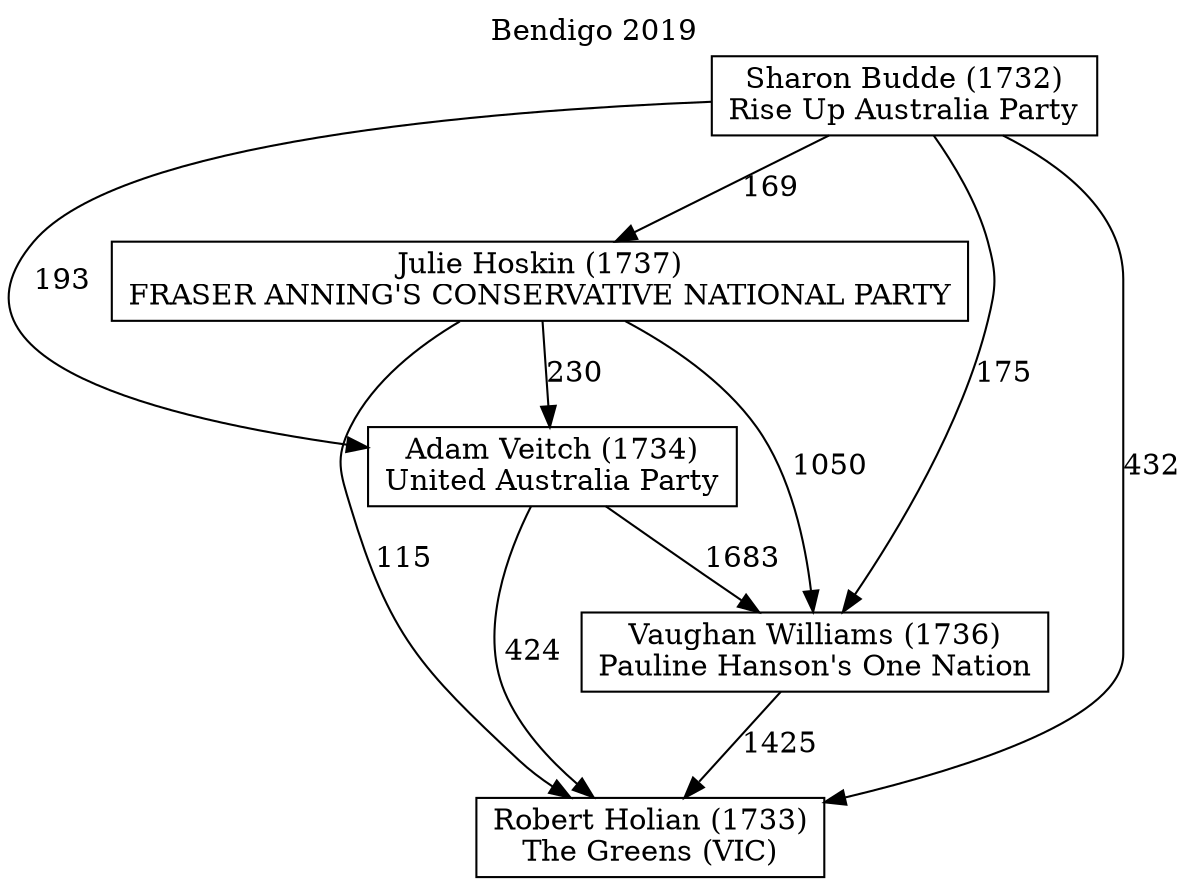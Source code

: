 // House preference flow
digraph "Robert Holian (1733)_Bendigo_2019" {
	graph [label="Bendigo 2019" labelloc=t mclimit=10]
	node [shape=box]
	"Robert Holian (1733)" [label="Robert Holian (1733)
The Greens (VIC)"]
	"Vaughan Williams (1736)" [label="Vaughan Williams (1736)
Pauline Hanson's One Nation"]
	"Adam Veitch (1734)" [label="Adam Veitch (1734)
United Australia Party"]
	"Julie Hoskin (1737)" [label="Julie Hoskin (1737)
FRASER ANNING'S CONSERVATIVE NATIONAL PARTY"]
	"Sharon Budde (1732)" [label="Sharon Budde (1732)
Rise Up Australia Party"]
	"Robert Holian (1733)" [label="Robert Holian (1733)
The Greens (VIC)"]
	"Adam Veitch (1734)" [label="Adam Veitch (1734)
United Australia Party"]
	"Julie Hoskin (1737)" [label="Julie Hoskin (1737)
FRASER ANNING'S CONSERVATIVE NATIONAL PARTY"]
	"Sharon Budde (1732)" [label="Sharon Budde (1732)
Rise Up Australia Party"]
	"Robert Holian (1733)" [label="Robert Holian (1733)
The Greens (VIC)"]
	"Julie Hoskin (1737)" [label="Julie Hoskin (1737)
FRASER ANNING'S CONSERVATIVE NATIONAL PARTY"]
	"Sharon Budde (1732)" [label="Sharon Budde (1732)
Rise Up Australia Party"]
	"Robert Holian (1733)" [label="Robert Holian (1733)
The Greens (VIC)"]
	"Sharon Budde (1732)" [label="Sharon Budde (1732)
Rise Up Australia Party"]
	"Sharon Budde (1732)" [label="Sharon Budde (1732)
Rise Up Australia Party"]
	"Julie Hoskin (1737)" [label="Julie Hoskin (1737)
FRASER ANNING'S CONSERVATIVE NATIONAL PARTY"]
	"Sharon Budde (1732)" [label="Sharon Budde (1732)
Rise Up Australia Party"]
	"Sharon Budde (1732)" [label="Sharon Budde (1732)
Rise Up Australia Party"]
	"Adam Veitch (1734)" [label="Adam Veitch (1734)
United Australia Party"]
	"Julie Hoskin (1737)" [label="Julie Hoskin (1737)
FRASER ANNING'S CONSERVATIVE NATIONAL PARTY"]
	"Sharon Budde (1732)" [label="Sharon Budde (1732)
Rise Up Australia Party"]
	"Adam Veitch (1734)" [label="Adam Veitch (1734)
United Australia Party"]
	"Sharon Budde (1732)" [label="Sharon Budde (1732)
Rise Up Australia Party"]
	"Sharon Budde (1732)" [label="Sharon Budde (1732)
Rise Up Australia Party"]
	"Julie Hoskin (1737)" [label="Julie Hoskin (1737)
FRASER ANNING'S CONSERVATIVE NATIONAL PARTY"]
	"Sharon Budde (1732)" [label="Sharon Budde (1732)
Rise Up Australia Party"]
	"Sharon Budde (1732)" [label="Sharon Budde (1732)
Rise Up Australia Party"]
	"Vaughan Williams (1736)" [label="Vaughan Williams (1736)
Pauline Hanson's One Nation"]
	"Adam Veitch (1734)" [label="Adam Veitch (1734)
United Australia Party"]
	"Julie Hoskin (1737)" [label="Julie Hoskin (1737)
FRASER ANNING'S CONSERVATIVE NATIONAL PARTY"]
	"Sharon Budde (1732)" [label="Sharon Budde (1732)
Rise Up Australia Party"]
	"Vaughan Williams (1736)" [label="Vaughan Williams (1736)
Pauline Hanson's One Nation"]
	"Julie Hoskin (1737)" [label="Julie Hoskin (1737)
FRASER ANNING'S CONSERVATIVE NATIONAL PARTY"]
	"Sharon Budde (1732)" [label="Sharon Budde (1732)
Rise Up Australia Party"]
	"Vaughan Williams (1736)" [label="Vaughan Williams (1736)
Pauline Hanson's One Nation"]
	"Sharon Budde (1732)" [label="Sharon Budde (1732)
Rise Up Australia Party"]
	"Sharon Budde (1732)" [label="Sharon Budde (1732)
Rise Up Australia Party"]
	"Julie Hoskin (1737)" [label="Julie Hoskin (1737)
FRASER ANNING'S CONSERVATIVE NATIONAL PARTY"]
	"Sharon Budde (1732)" [label="Sharon Budde (1732)
Rise Up Australia Party"]
	"Sharon Budde (1732)" [label="Sharon Budde (1732)
Rise Up Australia Party"]
	"Adam Veitch (1734)" [label="Adam Veitch (1734)
United Australia Party"]
	"Julie Hoskin (1737)" [label="Julie Hoskin (1737)
FRASER ANNING'S CONSERVATIVE NATIONAL PARTY"]
	"Sharon Budde (1732)" [label="Sharon Budde (1732)
Rise Up Australia Party"]
	"Adam Veitch (1734)" [label="Adam Veitch (1734)
United Australia Party"]
	"Sharon Budde (1732)" [label="Sharon Budde (1732)
Rise Up Australia Party"]
	"Sharon Budde (1732)" [label="Sharon Budde (1732)
Rise Up Australia Party"]
	"Julie Hoskin (1737)" [label="Julie Hoskin (1737)
FRASER ANNING'S CONSERVATIVE NATIONAL PARTY"]
	"Sharon Budde (1732)" [label="Sharon Budde (1732)
Rise Up Australia Party"]
	"Sharon Budde (1732)" [label="Sharon Budde (1732)
Rise Up Australia Party"]
	"Vaughan Williams (1736)" -> "Robert Holian (1733)" [label=1425]
	"Adam Veitch (1734)" -> "Vaughan Williams (1736)" [label=1683]
	"Julie Hoskin (1737)" -> "Adam Veitch (1734)" [label=230]
	"Sharon Budde (1732)" -> "Julie Hoskin (1737)" [label=169]
	"Adam Veitch (1734)" -> "Robert Holian (1733)" [label=424]
	"Julie Hoskin (1737)" -> "Robert Holian (1733)" [label=115]
	"Sharon Budde (1732)" -> "Robert Holian (1733)" [label=432]
	"Sharon Budde (1732)" -> "Adam Veitch (1734)" [label=193]
	"Julie Hoskin (1737)" -> "Vaughan Williams (1736)" [label=1050]
	"Sharon Budde (1732)" -> "Vaughan Williams (1736)" [label=175]
}
